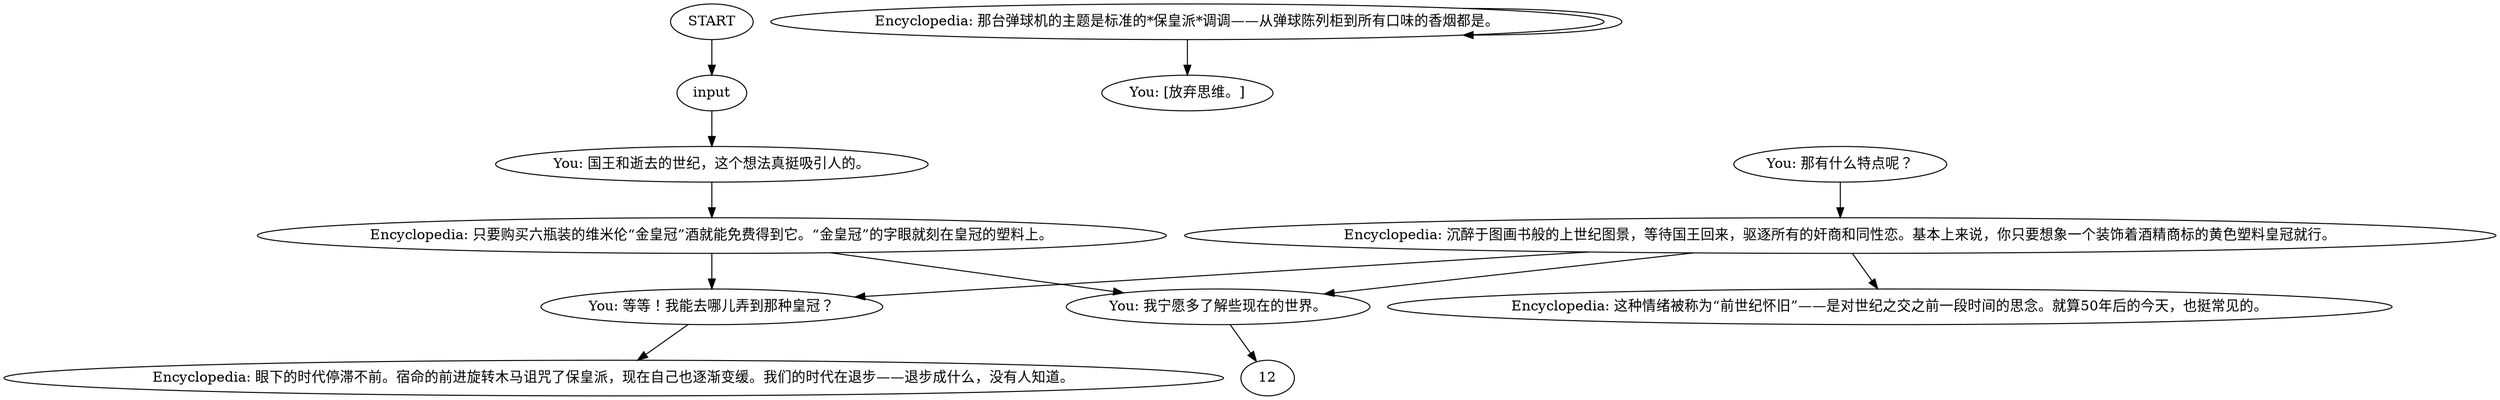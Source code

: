 # WHIRLING F1 ORB / royalism theme
# royalism themed afterthought
# ==================================================
digraph G {
	  0 [label="START"];
	  1 [label="input"];
	  2 [label="You: [放弃思维。]"];
	  3 [label="Encyclopedia: 沉醉于图画书般的上世纪图景，等待国王回来，驱逐所有的奸商和同性恋。基本上来说，你只要想象一个装饰着酒精商标的黄色塑料皇冠就行。"];
	  4 [label="You: 我宁愿多了解些现在的世界。"];
	  5 [label="You: 那有什么特点呢？"];
	  6 [label="Encyclopedia: 那台弹球机的主题是标准的*保皇派*调调——从弹球陈列柜到所有口味的香烟都是。"];
	  7 [label="You: 国王和逝去的世纪，这个想法真挺吸引人的。"];
	  8 [label="You: 等等！我能去哪儿弄到那种皇冠？"];
	  9 [label="Encyclopedia: 这种情绪被称为“前世纪怀旧”——是对世纪之交之前一段时间的思念。就算50年后的今天，也挺常见的。"];
	  10 [label="Encyclopedia: 只要购买六瓶装的维米伦“金皇冠”酒就能免费得到它。“金皇冠”的字眼就刻在皇冠的塑料上。"];
	  11 [label="Encyclopedia: 眼下的时代停滞不前。宿命的前进旋转木马诅咒了保皇派，现在自己也逐渐变缓。我们的时代在退步——退步成什么，没有人知道。"];
	  0 -> 1
	  1 -> 7
	  3 -> 8
	  3 -> 9
	  3 -> 4
	  4 -> 12
	  5 -> 3
	  6 -> 2
	  6 -> 6
	  7 -> 10
	  8 -> 11
	  10 -> 8
	  10 -> 4
}

